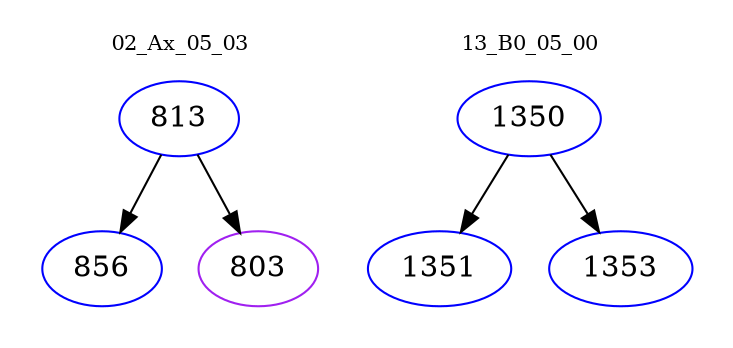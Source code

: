 digraph{
subgraph cluster_0 {
color = white
label = "02_Ax_05_03";
fontsize=10;
T0_813 [label="813", color="blue"]
T0_813 -> T0_856 [color="black"]
T0_856 [label="856", color="blue"]
T0_813 -> T0_803 [color="black"]
T0_803 [label="803", color="purple"]
}
subgraph cluster_1 {
color = white
label = "13_B0_05_00";
fontsize=10;
T1_1350 [label="1350", color="blue"]
T1_1350 -> T1_1351 [color="black"]
T1_1351 [label="1351", color="blue"]
T1_1350 -> T1_1353 [color="black"]
T1_1353 [label="1353", color="blue"]
}
}
